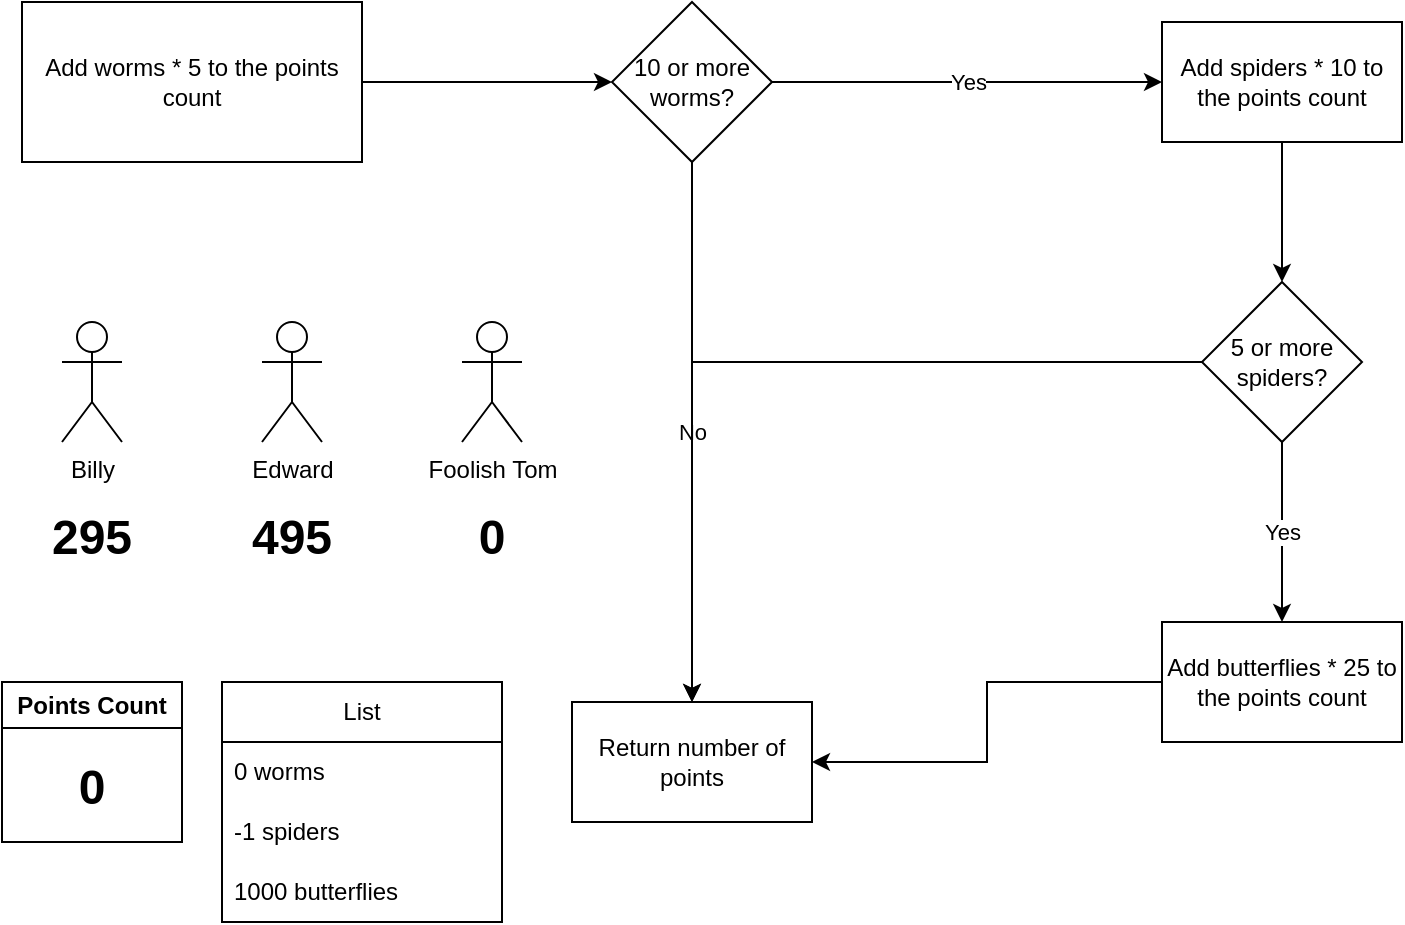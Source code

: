<mxfile version="26.2.14">
  <diagram name="Page-1" id="ZUTDrcXQG3WzsZaQFEPb">
    <mxGraphModel dx="818" dy="528" grid="1" gridSize="10" guides="1" tooltips="1" connect="1" arrows="1" fold="1" page="1" pageScale="1" pageWidth="850" pageHeight="1100" math="0" shadow="0">
      <root>
        <mxCell id="0" />
        <mxCell id="1" parent="0" />
        <mxCell id="kF2uQDn-YzheYI1gUQzw-3" value="" style="edgeStyle=orthogonalEdgeStyle;rounded=0;orthogonalLoop=1;jettySize=auto;html=1;" parent="1" source="kF2uQDn-YzheYI1gUQzw-1" target="kF2uQDn-YzheYI1gUQzw-2" edge="1">
          <mxGeometry relative="1" as="geometry" />
        </mxCell>
        <mxCell id="kF2uQDn-YzheYI1gUQzw-1" value="Add worms * 5 to the points count" style="rounded=0;whiteSpace=wrap;html=1;" parent="1" vertex="1">
          <mxGeometry x="60" y="60" width="170" height="80" as="geometry" />
        </mxCell>
        <mxCell id="kF2uQDn-YzheYI1gUQzw-6" value="Yes" style="edgeStyle=orthogonalEdgeStyle;rounded=0;orthogonalLoop=1;jettySize=auto;html=1;" parent="1" source="kF2uQDn-YzheYI1gUQzw-2" target="kF2uQDn-YzheYI1gUQzw-5" edge="1">
          <mxGeometry relative="1" as="geometry" />
        </mxCell>
        <mxCell id="kF2uQDn-YzheYI1gUQzw-9" value="No" style="edgeStyle=orthogonalEdgeStyle;rounded=0;orthogonalLoop=1;jettySize=auto;html=1;" parent="1" source="kF2uQDn-YzheYI1gUQzw-2" target="kF2uQDn-YzheYI1gUQzw-8" edge="1">
          <mxGeometry relative="1" as="geometry" />
        </mxCell>
        <mxCell id="kF2uQDn-YzheYI1gUQzw-2" value="10 or more worms?" style="rhombus;whiteSpace=wrap;html=1;rounded=0;" parent="1" vertex="1">
          <mxGeometry x="355" y="60" width="80" height="80" as="geometry" />
        </mxCell>
        <mxCell id="kF2uQDn-YzheYI1gUQzw-11" value="" style="edgeStyle=orthogonalEdgeStyle;rounded=0;orthogonalLoop=1;jettySize=auto;html=1;" parent="1" source="kF2uQDn-YzheYI1gUQzw-5" target="kF2uQDn-YzheYI1gUQzw-10" edge="1">
          <mxGeometry relative="1" as="geometry" />
        </mxCell>
        <mxCell id="kF2uQDn-YzheYI1gUQzw-5" value="Add spiders * 10 to the points count" style="whiteSpace=wrap;html=1;rounded=0;" parent="1" vertex="1">
          <mxGeometry x="630" y="70" width="120" height="60" as="geometry" />
        </mxCell>
        <mxCell id="kF2uQDn-YzheYI1gUQzw-8" value="Return number of points" style="whiteSpace=wrap;html=1;rounded=0;" parent="1" vertex="1">
          <mxGeometry x="335" y="410" width="120" height="60" as="geometry" />
        </mxCell>
        <mxCell id="kF2uQDn-YzheYI1gUQzw-13" value="Yes" style="edgeStyle=orthogonalEdgeStyle;rounded=0;orthogonalLoop=1;jettySize=auto;html=1;" parent="1" source="kF2uQDn-YzheYI1gUQzw-10" target="kF2uQDn-YzheYI1gUQzw-12" edge="1">
          <mxGeometry relative="1" as="geometry" />
        </mxCell>
        <mxCell id="kF2uQDn-YzheYI1gUQzw-15" style="edgeStyle=orthogonalEdgeStyle;rounded=0;orthogonalLoop=1;jettySize=auto;html=1;" parent="1" source="kF2uQDn-YzheYI1gUQzw-10" target="kF2uQDn-YzheYI1gUQzw-8" edge="1">
          <mxGeometry relative="1" as="geometry" />
        </mxCell>
        <mxCell id="kF2uQDn-YzheYI1gUQzw-10" value="5 or more spiders?" style="rhombus;whiteSpace=wrap;html=1;rounded=0;" parent="1" vertex="1">
          <mxGeometry x="650" y="200" width="80" height="80" as="geometry" />
        </mxCell>
        <mxCell id="kF2uQDn-YzheYI1gUQzw-16" style="edgeStyle=orthogonalEdgeStyle;rounded=0;orthogonalLoop=1;jettySize=auto;html=1;" parent="1" source="kF2uQDn-YzheYI1gUQzw-12" target="kF2uQDn-YzheYI1gUQzw-8" edge="1">
          <mxGeometry relative="1" as="geometry" />
        </mxCell>
        <mxCell id="kF2uQDn-YzheYI1gUQzw-12" value="Add butterflies * 25 to the points count" style="whiteSpace=wrap;html=1;rounded=0;" parent="1" vertex="1">
          <mxGeometry x="630" y="370" width="120" height="60" as="geometry" />
        </mxCell>
        <mxCell id="wlA2ypPNjkdhb9OlW4RC-1" value="Billy" style="shape=umlActor;verticalLabelPosition=bottom;verticalAlign=top;html=1;outlineConnect=0;" vertex="1" parent="1">
          <mxGeometry x="80" y="220" width="30" height="60" as="geometry" />
        </mxCell>
        <mxCell id="wlA2ypPNjkdhb9OlW4RC-7" value="Points Count" style="swimlane;whiteSpace=wrap;html=1;" vertex="1" parent="1">
          <mxGeometry x="50" y="400" width="90" height="80" as="geometry">
            <mxRectangle x="140" y="220" width="110" height="30" as="alternateBounds" />
          </mxGeometry>
        </mxCell>
        <mxCell id="wlA2ypPNjkdhb9OlW4RC-12" value="0" style="text;html=1;align=center;verticalAlign=middle;whiteSpace=wrap;rounded=0;fontSize=24;fontStyle=1" vertex="1" parent="wlA2ypPNjkdhb9OlW4RC-7">
          <mxGeometry x="10" y="25" width="70" height="55" as="geometry" />
        </mxCell>
        <mxCell id="wlA2ypPNjkdhb9OlW4RC-8" value="List" style="swimlane;fontStyle=0;childLayout=stackLayout;horizontal=1;startSize=30;horizontalStack=0;resizeParent=1;resizeParentMax=0;resizeLast=0;collapsible=1;marginBottom=0;whiteSpace=wrap;html=1;" vertex="1" parent="1">
          <mxGeometry x="160" y="400" width="140" height="120" as="geometry" />
        </mxCell>
        <mxCell id="wlA2ypPNjkdhb9OlW4RC-9" value="0 worms" style="text;strokeColor=none;fillColor=none;align=left;verticalAlign=middle;spacingLeft=4;spacingRight=4;overflow=hidden;points=[[0,0.5],[1,0.5]];portConstraint=eastwest;rotatable=0;whiteSpace=wrap;html=1;" vertex="1" parent="wlA2ypPNjkdhb9OlW4RC-8">
          <mxGeometry y="30" width="140" height="30" as="geometry" />
        </mxCell>
        <mxCell id="wlA2ypPNjkdhb9OlW4RC-10" value="-1 spiders" style="text;strokeColor=none;fillColor=none;align=left;verticalAlign=middle;spacingLeft=4;spacingRight=4;overflow=hidden;points=[[0,0.5],[1,0.5]];portConstraint=eastwest;rotatable=0;whiteSpace=wrap;html=1;" vertex="1" parent="wlA2ypPNjkdhb9OlW4RC-8">
          <mxGeometry y="60" width="140" height="30" as="geometry" />
        </mxCell>
        <mxCell id="wlA2ypPNjkdhb9OlW4RC-11" value="1000 butterflies" style="text;strokeColor=none;fillColor=none;align=left;verticalAlign=middle;spacingLeft=4;spacingRight=4;overflow=hidden;points=[[0,0.5],[1,0.5]];portConstraint=eastwest;rotatable=0;whiteSpace=wrap;html=1;" vertex="1" parent="wlA2ypPNjkdhb9OlW4RC-8">
          <mxGeometry y="90" width="140" height="30" as="geometry" />
        </mxCell>
        <mxCell id="wlA2ypPNjkdhb9OlW4RC-13" value="295" style="text;html=1;align=center;verticalAlign=middle;whiteSpace=wrap;rounded=0;fontSize=24;fontStyle=1" vertex="1" parent="1">
          <mxGeometry x="60" y="300" width="70" height="55" as="geometry" />
        </mxCell>
        <mxCell id="wlA2ypPNjkdhb9OlW4RC-15" value="Edward" style="shape=umlActor;verticalLabelPosition=bottom;verticalAlign=top;html=1;outlineConnect=0;" vertex="1" parent="1">
          <mxGeometry x="180" y="220" width="30" height="60" as="geometry" />
        </mxCell>
        <mxCell id="wlA2ypPNjkdhb9OlW4RC-17" value="495" style="text;html=1;align=center;verticalAlign=middle;whiteSpace=wrap;rounded=0;fontSize=24;fontStyle=1" vertex="1" parent="1">
          <mxGeometry x="160" y="300" width="70" height="55" as="geometry" />
        </mxCell>
        <mxCell id="wlA2ypPNjkdhb9OlW4RC-19" value="Foolish Tom" style="shape=umlActor;verticalLabelPosition=bottom;verticalAlign=top;html=1;outlineConnect=0;" vertex="1" parent="1">
          <mxGeometry x="280" y="220" width="30" height="60" as="geometry" />
        </mxCell>
        <mxCell id="wlA2ypPNjkdhb9OlW4RC-24" value="0" style="text;html=1;align=center;verticalAlign=middle;whiteSpace=wrap;rounded=0;fontSize=24;fontStyle=1" vertex="1" parent="1">
          <mxGeometry x="260" y="300" width="70" height="55" as="geometry" />
        </mxCell>
      </root>
    </mxGraphModel>
  </diagram>
</mxfile>
